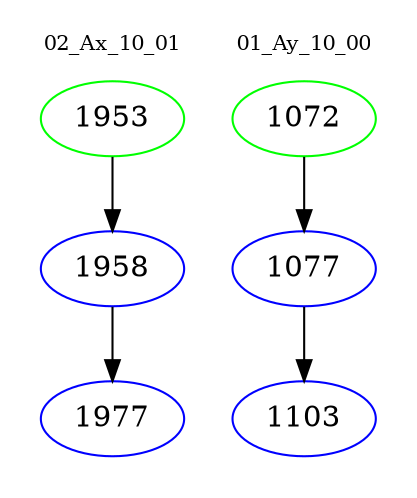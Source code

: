 digraph{
subgraph cluster_0 {
color = white
label = "02_Ax_10_01";
fontsize=10;
T0_1953 [label="1953", color="green"]
T0_1953 -> T0_1958 [color="black"]
T0_1958 [label="1958", color="blue"]
T0_1958 -> T0_1977 [color="black"]
T0_1977 [label="1977", color="blue"]
}
subgraph cluster_1 {
color = white
label = "01_Ay_10_00";
fontsize=10;
T1_1072 [label="1072", color="green"]
T1_1072 -> T1_1077 [color="black"]
T1_1077 [label="1077", color="blue"]
T1_1077 -> T1_1103 [color="black"]
T1_1103 [label="1103", color="blue"]
}
}
